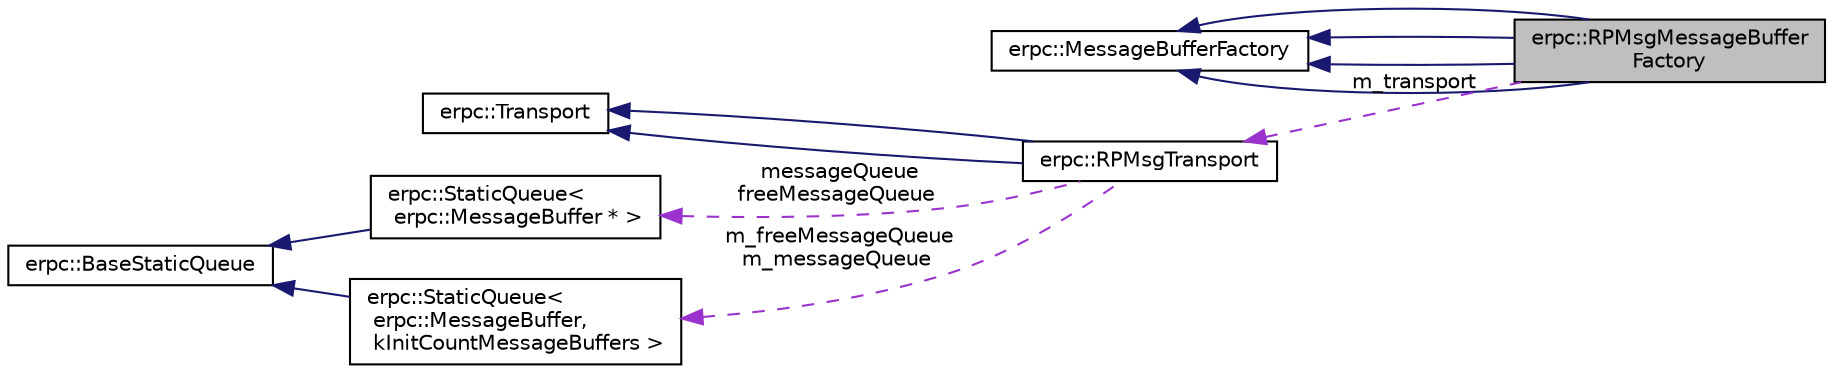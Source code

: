 digraph "erpc::RPMsgMessageBufferFactory"
{
  edge [fontname="Helvetica",fontsize="10",labelfontname="Helvetica",labelfontsize="10"];
  node [fontname="Helvetica",fontsize="10",shape=record];
  rankdir="LR";
  Node1 [label="erpc::RPMsgMessageBuffer\lFactory",height=0.2,width=0.4,color="black", fillcolor="grey75", style="filled", fontcolor="black"];
  Node2 -> Node1 [dir="back",color="midnightblue",fontsize="10",style="solid",fontname="Helvetica"];
  Node2 [label="erpc::MessageBufferFactory",height=0.2,width=0.4,color="black", fillcolor="white", style="filled",URL="$classerpc_1_1_message_buffer_factory.html",tooltip="Abstract interface for message buffer factory. "];
  Node2 -> Node1 [dir="back",color="midnightblue",fontsize="10",style="solid",fontname="Helvetica"];
  Node2 -> Node1 [dir="back",color="midnightblue",fontsize="10",style="solid",fontname="Helvetica"];
  Node2 -> Node1 [dir="back",color="midnightblue",fontsize="10",style="solid",fontname="Helvetica"];
  Node3 -> Node1 [dir="back",color="darkorchid3",fontsize="10",style="dashed",label=" m_transport" ,fontname="Helvetica"];
  Node3 [label="erpc::RPMsgTransport",height=0.2,width=0.4,color="black", fillcolor="white", style="filled",URL="$classerpc_1_1_r_p_msg_transport.html",tooltip="Transport that uses RPMsg for interprocessor messaging. "];
  Node4 -> Node3 [dir="back",color="midnightblue",fontsize="10",style="solid",fontname="Helvetica"];
  Node4 [label="erpc::Transport",height=0.2,width=0.4,color="black", fillcolor="white", style="filled",URL="$classerpc_1_1_transport.html",tooltip="Abstract interface for transport layer. "];
  Node4 -> Node3 [dir="back",color="midnightblue",fontsize="10",style="solid",fontname="Helvetica"];
  Node5 -> Node3 [dir="back",color="darkorchid3",fontsize="10",style="dashed",label=" messageQueue\nfreeMessageQueue" ,fontname="Helvetica"];
  Node5 [label="erpc::StaticQueue\<\l erpc::MessageBuffer * \>",height=0.2,width=0.4,color="black", fillcolor="white", style="filled",URL="$classerpc_1_1_static_queue.html"];
  Node6 -> Node5 [dir="back",color="midnightblue",fontsize="10",style="solid",fontname="Helvetica"];
  Node6 [label="erpc::BaseStaticQueue",height=0.2,width=0.4,color="black", fillcolor="white", style="filled",URL="$classerpc_1_1_base_static_queue.html",tooltip="Base class which implements static queue as ring buffer that operates on m_data type void*..."];
  Node7 -> Node3 [dir="back",color="darkorchid3",fontsize="10",style="dashed",label=" m_freeMessageQueue\nm_messageQueue" ,fontname="Helvetica"];
  Node7 [label="erpc::StaticQueue\<\l erpc::MessageBuffer,\l kInitCountMessageBuffers \>",height=0.2,width=0.4,color="black", fillcolor="white", style="filled",URL="$classerpc_1_1_static_queue.html"];
  Node6 -> Node7 [dir="back",color="midnightblue",fontsize="10",style="solid",fontname="Helvetica"];
}
